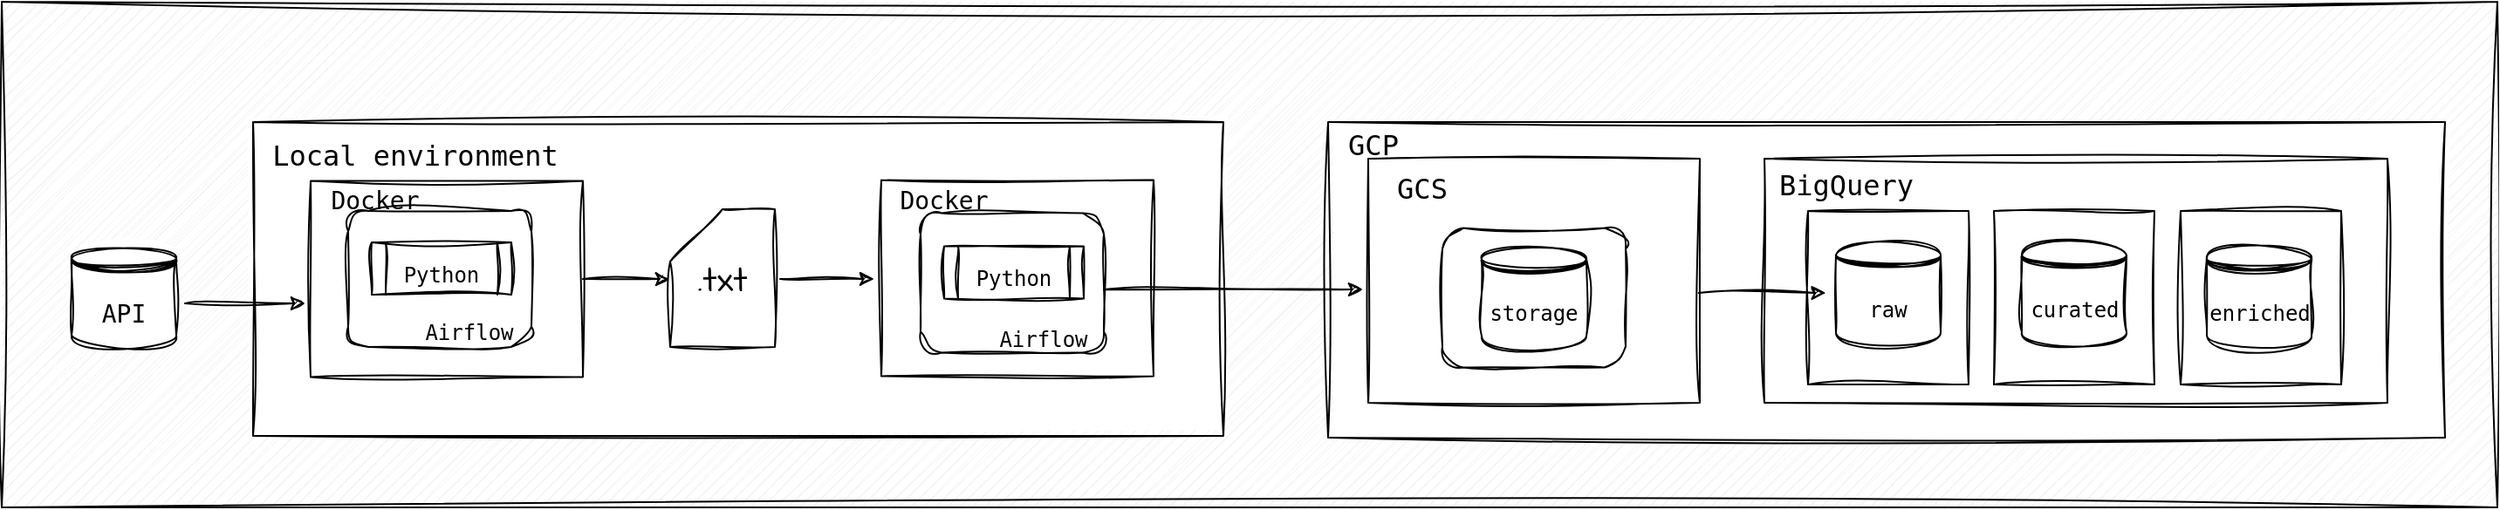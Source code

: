 <mxfile version="21.3.6" type="github">
  <diagram name="Page-1" id="GX2xbDKvsxUTYcrSCCH4">
    <mxGraphModel dx="858" dy="1570" grid="1" gridSize="10" guides="1" tooltips="1" connect="1" arrows="1" fold="1" page="1" pageScale="1" pageWidth="850" pageHeight="1100" math="0" shadow="0">
      <root>
        <mxCell id="0" />
        <mxCell id="1" parent="0" />
        <mxCell id="J8uI0bD98vfteL4MDR-C-1" value="" style="verticalLabelPosition=bottom;verticalAlign=top;html=1;shape=mxgraph.basic.patternFillRect;fillStyle=diag;step=5;fillStrokeWidth=0.2;fillStrokeColor=#dddddd;sketch=1;hachureGap=4;jiggle=2;curveFitting=1;fontFamily=Architects Daughter;fontSource=https%3A%2F%2Ffonts.googleapis.com%2Fcss%3Ffamily%3DArchitects%2BDaughter;fontSize=20;" vertex="1" parent="1">
          <mxGeometry x="20" y="-10" width="1430" height="290" as="geometry" />
        </mxCell>
        <mxCell id="J8uI0bD98vfteL4MDR-C-30" value="" style="rounded=0;whiteSpace=wrap;html=1;sketch=1;hachureGap=4;jiggle=2;curveFitting=1;fontFamily=Architects Daughter;fontSource=https%3A%2F%2Ffonts.googleapis.com%2Fcss%3Ffamily%3DArchitects%2BDaughter;fontSize=20;" vertex="1" parent="1">
          <mxGeometry x="780" y="59" width="640" height="181" as="geometry" />
        </mxCell>
        <mxCell id="J8uI0bD98vfteL4MDR-C-2" value="" style="rounded=0;whiteSpace=wrap;html=1;sketch=1;hachureGap=4;jiggle=2;curveFitting=1;fontFamily=Architects Daughter;fontSource=https%3A%2F%2Ffonts.googleapis.com%2Fcss%3Ffamily%3DArchitects%2BDaughter;fontSize=20;" vertex="1" parent="1">
          <mxGeometry x="164" y="59" width="556" height="180" as="geometry" />
        </mxCell>
        <mxCell id="J8uI0bD98vfteL4MDR-C-3" value="" style="rounded=0;whiteSpace=wrap;html=1;sketch=1;hachureGap=4;jiggle=2;curveFitting=1;fontFamily=Architects Daughter;fontSource=https%3A%2F%2Ffonts.googleapis.com%2Fcss%3Ffamily%3DArchitects%2BDaughter;fontSize=20;" vertex="1" parent="1">
          <mxGeometry x="524" y="92.25" width="156" height="112.5" as="geometry" />
        </mxCell>
        <mxCell id="J8uI0bD98vfteL4MDR-C-4" value="" style="rounded=0;whiteSpace=wrap;html=1;sketch=1;hachureGap=4;jiggle=2;curveFitting=1;fontFamily=Architects Daughter;fontSource=https%3A%2F%2Ffonts.googleapis.com%2Fcss%3Ffamily%3DArchitects%2BDaughter;fontSize=20;" vertex="1" parent="1">
          <mxGeometry x="1030" y="80" width="357" height="140" as="geometry" />
        </mxCell>
        <mxCell id="J8uI0bD98vfteL4MDR-C-5" value="" style="rounded=0;whiteSpace=wrap;html=1;sketch=1;curveFitting=1;jiggle=2;" vertex="1" parent="1">
          <mxGeometry x="1268.5" y="110" width="92" height="99.5" as="geometry" />
        </mxCell>
        <mxCell id="J8uI0bD98vfteL4MDR-C-6" value="" style="rounded=0;whiteSpace=wrap;html=1;sketch=1;curveFitting=1;jiggle=2;" vertex="1" parent="1">
          <mxGeometry x="1161.5" y="110" width="92" height="99.5" as="geometry" />
        </mxCell>
        <mxCell id="J8uI0bD98vfteL4MDR-C-7" value="" style="rounded=0;whiteSpace=wrap;html=1;sketch=1;curveFitting=1;jiggle=2;" vertex="1" parent="1">
          <mxGeometry x="1055" y="110" width="92" height="99.5" as="geometry" />
        </mxCell>
        <mxCell id="J8uI0bD98vfteL4MDR-C-8" value="&lt;pre&gt;raw&lt;/pre&gt;" style="shape=datastore;whiteSpace=wrap;html=1;sketch=1;curveFitting=1;jiggle=2;" vertex="1" parent="1">
          <mxGeometry x="1071" y="127.5" width="60" height="60" as="geometry" />
        </mxCell>
        <mxCell id="J8uI0bD98vfteL4MDR-C-9" value="&lt;pre&gt;curated&lt;/pre&gt;" style="shape=datastore;whiteSpace=wrap;html=1;sketch=1;curveFitting=1;jiggle=2;" vertex="1" parent="1">
          <mxGeometry x="1177.5" y="127.5" width="60" height="60" as="geometry" />
        </mxCell>
        <mxCell id="J8uI0bD98vfteL4MDR-C-10" value="&lt;pre&gt;enriched&lt;/pre&gt;" style="shape=datastore;whiteSpace=wrap;html=1;sketch=1;curveFitting=1;jiggle=2;" vertex="1" parent="1">
          <mxGeometry x="1283.5" y="129.5" width="60" height="60" as="geometry" />
        </mxCell>
        <mxCell id="J8uI0bD98vfteL4MDR-C-11" value="&lt;pre&gt;&lt;font style=&quot;font-size: 16px;&quot;&gt;BigQuery&lt;/font&gt;&lt;/pre&gt;" style="text;html=1;strokeColor=none;fillColor=none;align=center;verticalAlign=middle;whiteSpace=wrap;rounded=0;fontSize=20;fontFamily=Architects Daughter;" vertex="1" parent="1">
          <mxGeometry x="1047" y="77.5" width="60" height="30" as="geometry" />
        </mxCell>
        <mxCell id="J8uI0bD98vfteL4MDR-C-12" value="&lt;pre&gt;&lt;font style=&quot;font-size: 14px;&quot;&gt;API&lt;/font&gt;&lt;/pre&gt;" style="shape=datastore;whiteSpace=wrap;html=1;sketch=1;curveFitting=1;jiggle=2;" vertex="1" parent="1">
          <mxGeometry x="60" y="129.25" width="60" height="60" as="geometry" />
        </mxCell>
        <mxCell id="J8uI0bD98vfteL4MDR-C-13" value="" style="edgeStyle=orthogonalEdgeStyle;rounded=0;sketch=1;hachureGap=4;jiggle=2;curveFitting=1;orthogonalLoop=1;jettySize=auto;html=1;fontFamily=Architects Daughter;fontSource=https%3A%2F%2Ffonts.googleapis.com%2Fcss%3Ffamily%3DArchitects%2BDaughter;fontSize=16;" edge="1" parent="1" source="J8uI0bD98vfteL4MDR-C-14" target="J8uI0bD98vfteL4MDR-C-22">
          <mxGeometry relative="1" as="geometry">
            <Array as="points">
              <mxPoint x="430" y="144" />
              <mxPoint x="430" y="144" />
            </Array>
          </mxGeometry>
        </mxCell>
        <mxCell id="J8uI0bD98vfteL4MDR-C-14" value="" style="rounded=0;whiteSpace=wrap;html=1;sketch=1;hachureGap=4;jiggle=2;curveFitting=1;fontFamily=Architects Daughter;fontSource=https%3A%2F%2Ffonts.googleapis.com%2Fcss%3Ffamily%3DArchitects%2BDaughter;fontSize=20;" vertex="1" parent="1">
          <mxGeometry x="197" y="92.75" width="156" height="112.5" as="geometry" />
        </mxCell>
        <mxCell id="J8uI0bD98vfteL4MDR-C-15" value="" style="rounded=1;whiteSpace=wrap;html=1;sketch=1;hachureGap=4;jiggle=2;curveFitting=1;fontFamily=Architects Daughter;fontSource=https%3A%2F%2Ffonts.googleapis.com%2Fcss%3Ffamily%3DArchitects%2BDaughter;fontSize=20;" vertex="1" parent="1">
          <mxGeometry x="218.5" y="110" width="105" height="78" as="geometry" />
        </mxCell>
        <mxCell id="J8uI0bD98vfteL4MDR-C-16" value="&lt;pre&gt;&lt;font style=&quot;font-size: 12px;&quot;&gt;Python&lt;/font&gt;&lt;/pre&gt;" style="shape=process;whiteSpace=wrap;html=1;backgroundOutline=1;sketch=1;hachureGap=4;jiggle=2;curveFitting=1;fontFamily=Architects Daughter;fontSource=https%3A%2F%2Ffonts.googleapis.com%2Fcss%3Ffamily%3DArchitects%2BDaughter;fontSize=20;" vertex="1" parent="1">
          <mxGeometry x="232" y="128" width="80" height="30" as="geometry" />
        </mxCell>
        <mxCell id="J8uI0bD98vfteL4MDR-C-17" value="&lt;pre&gt;&lt;font style=&quot;font-size: 14px;&quot;&gt;Docker&lt;/font&gt;&lt;/pre&gt;" style="text;html=1;strokeColor=none;fillColor=none;align=center;verticalAlign=middle;whiteSpace=wrap;rounded=0;fontSize=20;fontFamily=Architects Daughter;" vertex="1" parent="1">
          <mxGeometry x="203.5" y="86" width="60" height="30" as="geometry" />
        </mxCell>
        <mxCell id="J8uI0bD98vfteL4MDR-C-18" style="edgeStyle=orthogonalEdgeStyle;rounded=0;sketch=1;hachureGap=4;jiggle=2;curveFitting=1;orthogonalLoop=1;jettySize=auto;html=1;fontFamily=Architects Daughter;fontSource=https%3A%2F%2Ffonts.googleapis.com%2Fcss%3Ffamily%3DArchitects%2BDaughter;fontSize=16;" edge="1" parent="1">
          <mxGeometry relative="1" as="geometry">
            <mxPoint x="125" y="163" as="sourcePoint" />
            <mxPoint x="194" y="163" as="targetPoint" />
          </mxGeometry>
        </mxCell>
        <mxCell id="J8uI0bD98vfteL4MDR-C-19" value="" style="rounded=1;whiteSpace=wrap;html=1;sketch=1;hachureGap=4;jiggle=2;curveFitting=1;fontFamily=Architects Daughter;fontSource=https%3A%2F%2Ffonts.googleapis.com%2Fcss%3Ffamily%3DArchitects%2BDaughter;fontSize=20;" vertex="1" parent="1">
          <mxGeometry x="546.5" y="111.25" width="105" height="80" as="geometry" />
        </mxCell>
        <mxCell id="J8uI0bD98vfteL4MDR-C-20" value="&lt;pre&gt;&lt;font style=&quot;font-size: 12px;&quot;&gt;Python&lt;/font&gt;&lt;/pre&gt;" style="shape=process;whiteSpace=wrap;html=1;backgroundOutline=1;sketch=1;hachureGap=4;jiggle=2;curveFitting=1;fontFamily=Architects Daughter;fontSource=https%3A%2F%2Ffonts.googleapis.com%2Fcss%3Ffamily%3DArchitects%2BDaughter;fontSize=20;" vertex="1" parent="1">
          <mxGeometry x="560" y="130.25" width="80" height="30" as="geometry" />
        </mxCell>
        <mxCell id="J8uI0bD98vfteL4MDR-C-21" value="&lt;pre&gt;&lt;font style=&quot;font-size: 14px;&quot;&gt;Docker&lt;/font&gt;&lt;/pre&gt;" style="text;html=1;strokeColor=none;fillColor=none;align=center;verticalAlign=middle;whiteSpace=wrap;rounded=0;fontSize=20;fontFamily=Architects Daughter;" vertex="1" parent="1">
          <mxGeometry x="530" y="85.75" width="60" height="30" as="geometry" />
        </mxCell>
        <mxCell id="J8uI0bD98vfteL4MDR-C-22" value=".txt" style="shape=card;whiteSpace=wrap;html=1;sketch=1;hachureGap=4;jiggle=2;curveFitting=1;fontFamily=Architects Daughter;fontSource=https%3A%2F%2Ffonts.googleapis.com%2Fcss%3Ffamily%3DArchitects%2BDaughter;fontSize=20;" vertex="1" parent="1">
          <mxGeometry x="403" y="109" width="60" height="79" as="geometry" />
        </mxCell>
        <mxCell id="J8uI0bD98vfteL4MDR-C-23" value="" style="endArrow=classic;html=1;rounded=0;sketch=1;hachureGap=4;jiggle=2;curveFitting=1;fontFamily=Architects Daughter;fontSource=https%3A%2F%2Ffonts.googleapis.com%2Fcss%3Ffamily%3DArchitects%2BDaughter;fontSize=16;" edge="1" parent="1">
          <mxGeometry width="50" height="50" relative="1" as="geometry">
            <mxPoint x="466" y="149" as="sourcePoint" />
            <mxPoint x="520" y="149" as="targetPoint" />
          </mxGeometry>
        </mxCell>
        <mxCell id="J8uI0bD98vfteL4MDR-C-24" value="&lt;pre&gt;&lt;font style=&quot;font-size: 16px;&quot;&gt;Local environment&lt;/font&gt;&lt;/pre&gt;" style="text;html=1;strokeColor=none;fillColor=none;align=center;verticalAlign=middle;whiteSpace=wrap;rounded=0;fontSize=20;fontFamily=Architects Daughter;" vertex="1" parent="1">
          <mxGeometry x="227" y="61" width="60" height="30" as="geometry" />
        </mxCell>
        <mxCell id="J8uI0bD98vfteL4MDR-C-25" value="" style="endArrow=classic;html=1;rounded=0;sketch=1;hachureGap=4;jiggle=2;curveFitting=1;fontFamily=Architects Daughter;fontSource=https%3A%2F%2Ffonts.googleapis.com%2Fcss%3Ffamily%3DArchitects%2BDaughter;fontSize=16;exitX=0.593;exitY=0.472;exitDx=0;exitDy=0;exitPerimeter=0;" edge="1" parent="1">
          <mxGeometry width="50" height="50" relative="1" as="geometry">
            <mxPoint x="651.5" y="155.12" as="sourcePoint" />
            <mxPoint x="800" y="155" as="targetPoint" />
          </mxGeometry>
        </mxCell>
        <mxCell id="J8uI0bD98vfteL4MDR-C-26" value="&lt;pre&gt;&lt;font style=&quot;font-size: 12px;&quot;&gt;Airflow&lt;/font&gt;&lt;/pre&gt;" style="text;html=1;strokeColor=none;fillColor=none;align=center;verticalAlign=middle;whiteSpace=wrap;rounded=0;fontSize=20;fontFamily=Architects Daughter;" vertex="1" parent="1">
          <mxGeometry x="258" y="161" width="60" height="30" as="geometry" />
        </mxCell>
        <mxCell id="J8uI0bD98vfteL4MDR-C-27" value="&lt;pre&gt;&lt;font style=&quot;font-size: 12px;&quot;&gt;Airflow&lt;/font&gt;&lt;/pre&gt;" style="text;html=1;strokeColor=none;fillColor=none;align=center;verticalAlign=middle;whiteSpace=wrap;rounded=0;fontSize=20;fontFamily=Architects Daughter;" vertex="1" parent="1">
          <mxGeometry x="587" y="165" width="60" height="30" as="geometry" />
        </mxCell>
        <mxCell id="J8uI0bD98vfteL4MDR-C-28" value="" style="rounded=0;whiteSpace=wrap;html=1;sketch=1;hachureGap=4;jiggle=2;curveFitting=1;fontFamily=Architects Daughter;fontSource=https%3A%2F%2Ffonts.googleapis.com%2Fcss%3Ffamily%3DArchitects%2BDaughter;fontSize=20;" vertex="1" parent="1">
          <mxGeometry x="803" y="80" width="190" height="140" as="geometry" />
        </mxCell>
        <mxCell id="J8uI0bD98vfteL4MDR-C-29" value="&lt;pre&gt;&lt;font style=&quot;font-size: 16px;&quot;&gt;GCS&lt;/font&gt;&lt;/pre&gt;" style="text;html=1;strokeColor=none;fillColor=none;align=center;verticalAlign=middle;whiteSpace=wrap;rounded=0;fontSize=20;fontFamily=Architects Daughter;" vertex="1" parent="1">
          <mxGeometry x="804" y="80" width="60" height="30" as="geometry" />
        </mxCell>
        <mxCell id="J8uI0bD98vfteL4MDR-C-32" value="" style="rounded=1;whiteSpace=wrap;html=1;sketch=1;hachureGap=4;jiggle=2;curveFitting=1;fontFamily=Architects Daughter;fontSource=https%3A%2F%2Ffonts.googleapis.com%2Fcss%3Ffamily%3DArchitects%2BDaughter;fontSize=20;" vertex="1" parent="1">
          <mxGeometry x="845.5" y="119.75" width="105" height="80" as="geometry" />
        </mxCell>
        <mxCell id="J8uI0bD98vfteL4MDR-C-31" value="&lt;pre&gt;storage&lt;/pre&gt;" style="shape=datastore;whiteSpace=wrap;html=1;sketch=1;curveFitting=1;jiggle=2;" vertex="1" parent="1">
          <mxGeometry x="868" y="129.75" width="60" height="60" as="geometry" />
        </mxCell>
        <mxCell id="J8uI0bD98vfteL4MDR-C-33" value="&lt;pre&gt;&lt;font style=&quot;font-size: 16px;&quot;&gt;GCP&lt;/font&gt;&lt;/pre&gt;" style="text;html=1;strokeColor=none;fillColor=none;align=center;verticalAlign=middle;whiteSpace=wrap;rounded=0;fontSize=20;fontFamily=Architects Daughter;" vertex="1" parent="1">
          <mxGeometry x="776" y="54.75" width="60" height="30" as="geometry" />
        </mxCell>
        <mxCell id="J8uI0bD98vfteL4MDR-C-34" value="" style="endArrow=classic;html=1;rounded=0;sketch=1;hachureGap=4;jiggle=2;curveFitting=1;fontFamily=Architects Daughter;fontSource=https%3A%2F%2Ffonts.googleapis.com%2Fcss%3Ffamily%3DArchitects%2BDaughter;fontSize=16;exitX=0.68;exitY=0.576;exitDx=0;exitDy=0;exitPerimeter=0;entryX=0.731;entryY=0.576;entryDx=0;entryDy=0;entryPerimeter=0;" edge="1" parent="1" source="J8uI0bD98vfteL4MDR-C-1" target="J8uI0bD98vfteL4MDR-C-1">
          <mxGeometry width="50" height="50" relative="1" as="geometry">
            <mxPoint x="1070" y="370" as="sourcePoint" />
            <mxPoint x="1120" y="320" as="targetPoint" />
          </mxGeometry>
        </mxCell>
      </root>
    </mxGraphModel>
  </diagram>
</mxfile>
